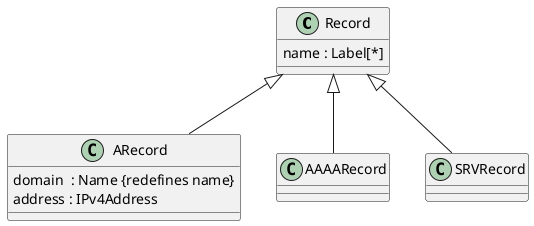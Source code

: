 @startuml
class Record {
   name : Label[*]
}

class ARecord {
  domain  : Name {redefines name}
  address : IPv4Address
}

class AAAARecord

Record <|-- ARecord
Record <|-- AAAARecord
Record <|-- SRVRecord
@enduml